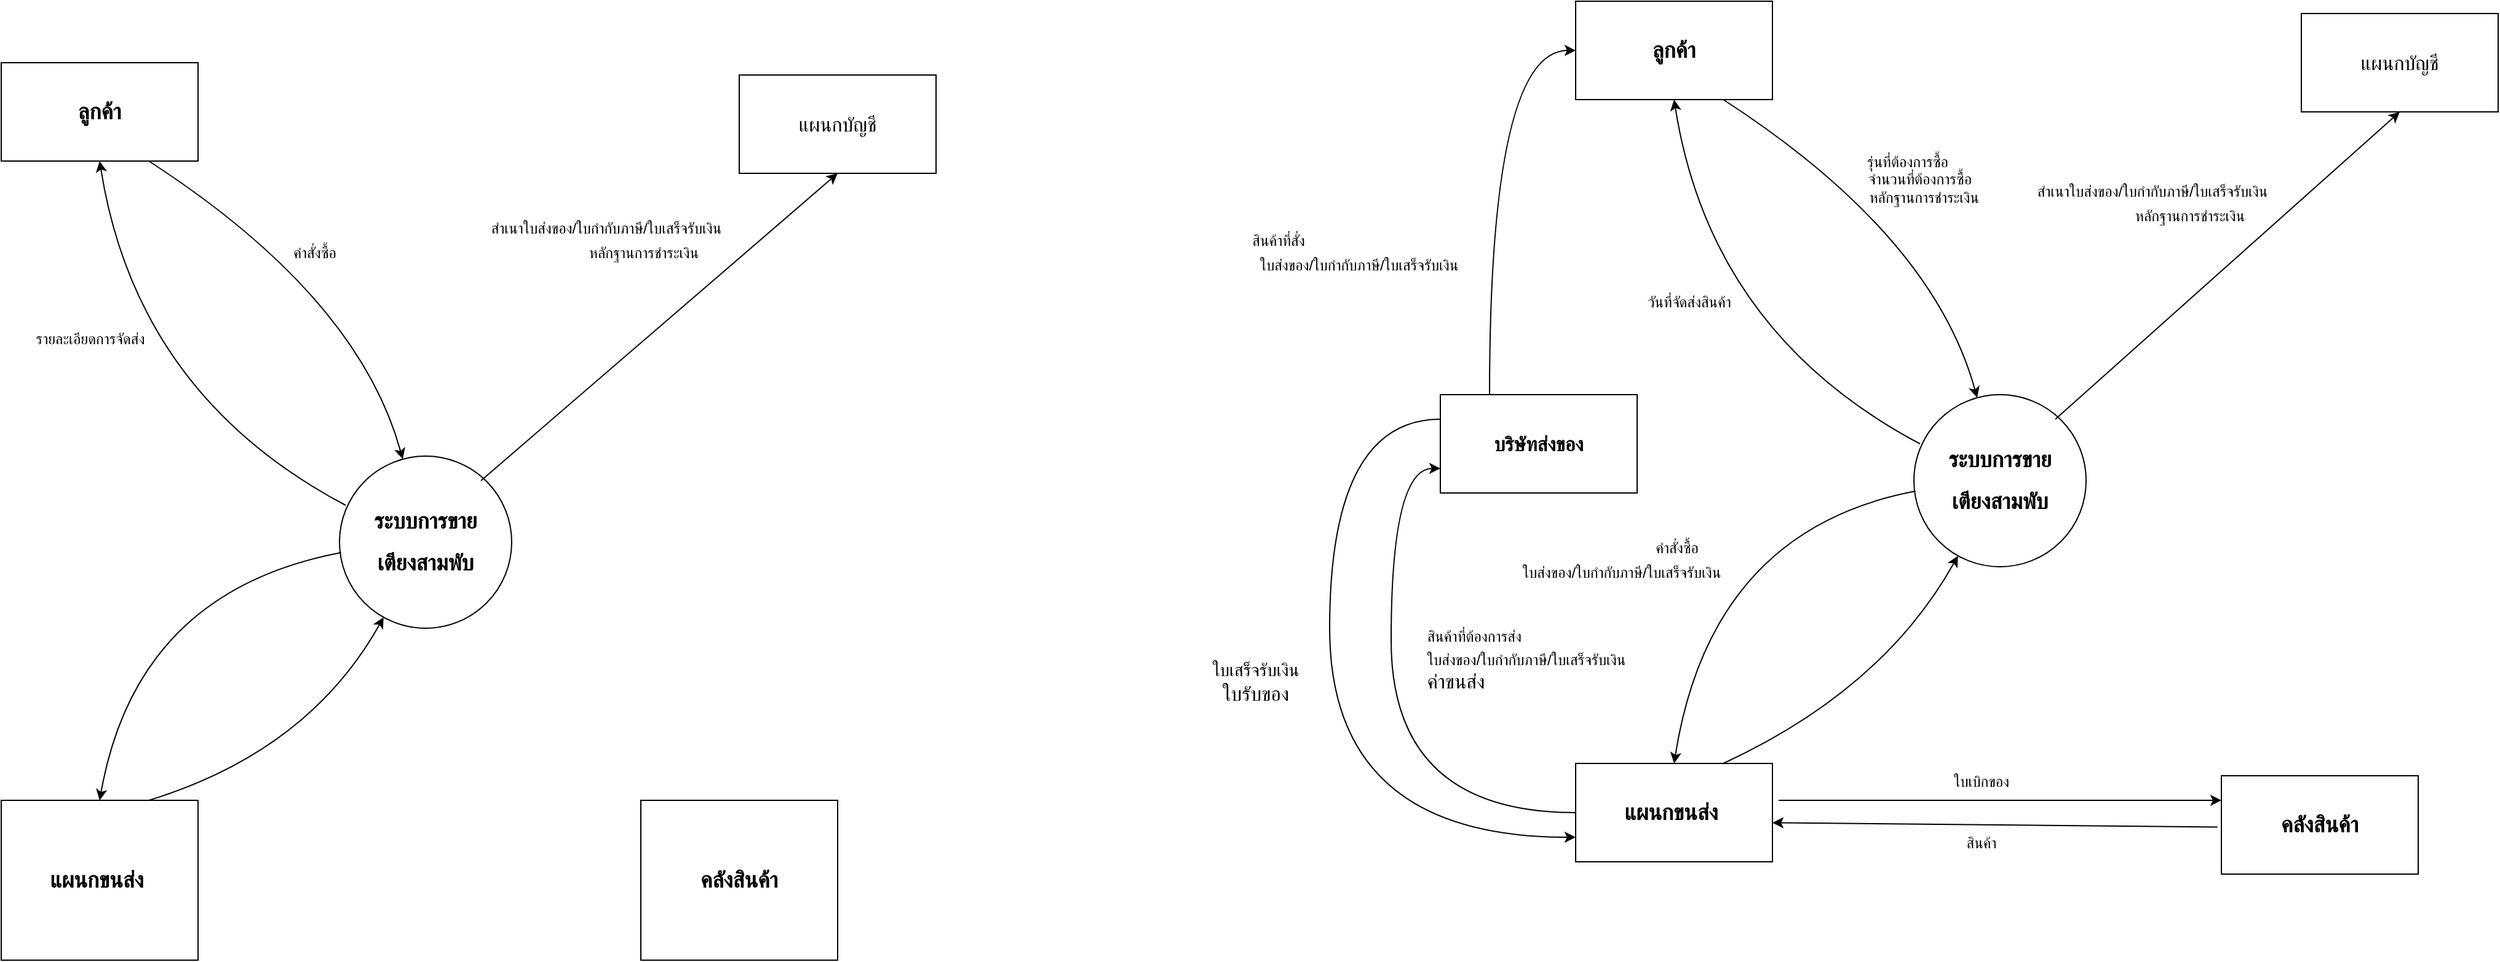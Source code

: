 <mxfile version="24.7.7">
  <diagram name="Page-1" id="sPQkEg1G-4A1hAGuIaHV">
    <mxGraphModel dx="3433" dy="979" grid="1" gridSize="10" guides="1" tooltips="1" connect="1" arrows="1" fold="1" page="1" pageScale="1" pageWidth="850" pageHeight="1100" math="0" shadow="0">
      <root>
        <mxCell id="0" />
        <mxCell id="1" parent="0" />
        <mxCell id="-Be1yYrRevXlo0RKUR_4-1" value="&lt;h1 style=&quot;font-size: 18px;&quot;&gt;&lt;font data-font-src=&quot;https://fonts.googleapis.com/css?family=Sarabun&quot; face=&quot;Sarabun&quot; style=&quot;font-size: 18px;&quot;&gt;ระบบการขาย&lt;/font&gt;&lt;/h1&gt;&lt;h1 style=&quot;font-size: 18px;&quot;&gt;&lt;span style=&quot;background-color: initial;&quot;&gt;&lt;font face=&quot;Sarabun&quot; style=&quot;font-size: 18px;&quot;&gt;เตียงสามพับ&lt;/font&gt;&lt;/span&gt;&lt;/h1&gt;" style="shape=ellipse;html=1;dashed=0;whiteSpace=wrap;aspect=fixed;perimeter=ellipsePerimeter;" vertex="1" parent="1">
          <mxGeometry x="355" y="350" width="140" height="140" as="geometry" />
        </mxCell>
        <mxCell id="-Be1yYrRevXlo0RKUR_4-3" style="rounded=0;orthogonalLoop=1;jettySize=auto;html=1;exitX=0.75;exitY=1;exitDx=0;exitDy=0;curved=1;" edge="1" parent="1" source="-Be1yYrRevXlo0RKUR_4-2" target="-Be1yYrRevXlo0RKUR_4-1">
          <mxGeometry relative="1" as="geometry">
            <Array as="points">
              <mxPoint x="370" y="220" />
            </Array>
          </mxGeometry>
        </mxCell>
        <mxCell id="-Be1yYrRevXlo0RKUR_4-2" value="&lt;font data-font-src=&quot;https://fonts.googleapis.com/css?family=Sarabun&quot; face=&quot;Sarabun&quot; style=&quot;font-size: 18px;&quot;&gt;&lt;b&gt;ลูกค้า&lt;/b&gt;&lt;/font&gt;" style="html=1;dashed=0;whiteSpace=wrap;" vertex="1" parent="1">
          <mxGeometry x="80" y="30" width="160" height="80" as="geometry" />
        </mxCell>
        <mxCell id="-Be1yYrRevXlo0RKUR_4-63" style="edgeStyle=orthogonalEdgeStyle;rounded=0;orthogonalLoop=1;jettySize=auto;html=1;exitX=0;exitY=0.25;exitDx=0;exitDy=0;entryX=0;entryY=0.75;entryDx=0;entryDy=0;curved=1;" edge="1" parent="1" source="-Be1yYrRevXlo0RKUR_4-4" target="-Be1yYrRevXlo0RKUR_4-31">
          <mxGeometry relative="1" as="geometry">
            <Array as="points">
              <mxPoint x="-120" y="370" />
              <mxPoint x="-120" y="710" />
            </Array>
          </mxGeometry>
        </mxCell>
        <mxCell id="-Be1yYrRevXlo0RKUR_4-64" style="edgeStyle=orthogonalEdgeStyle;rounded=0;orthogonalLoop=1;jettySize=auto;html=1;entryX=0;entryY=0.5;entryDx=0;entryDy=0;curved=1;" edge="1" parent="1" source="-Be1yYrRevXlo0RKUR_4-4" target="-Be1yYrRevXlo0RKUR_4-2">
          <mxGeometry relative="1" as="geometry">
            <Array as="points">
              <mxPoint x="10" y="70" />
            </Array>
          </mxGeometry>
        </mxCell>
        <mxCell id="-Be1yYrRevXlo0RKUR_4-4" value="&lt;font size=&quot;1&quot; style=&quot;&quot; data-font-src=&quot;https://fonts.googleapis.com/css?family=Sarabun&quot; face=&quot;Sarabun&quot;&gt;&lt;b style=&quot;font-size: 16px;&quot;&gt;บริษัทส่งของ&lt;/b&gt;&lt;/font&gt;" style="html=1;dashed=0;whiteSpace=wrap;" vertex="1" parent="1">
          <mxGeometry x="-30" y="350" width="160" height="80" as="geometry" />
        </mxCell>
        <mxCell id="-Be1yYrRevXlo0RKUR_4-6" value="&lt;font data-font-src=&quot;https://fonts.googleapis.com/css?family=Sarabun&quot; face=&quot;Sarabun&quot; style=&quot;font-size: 16px;&quot;&gt;แผนกบัญชี&lt;/font&gt;" style="html=1;dashed=0;whiteSpace=wrap;" vertex="1" parent="1">
          <mxGeometry x="670" y="40" width="160" height="80" as="geometry" />
        </mxCell>
        <mxCell id="-Be1yYrRevXlo0RKUR_4-7" style="rounded=0;orthogonalLoop=1;jettySize=auto;html=1;exitX=0.5;exitY=1;exitDx=0;exitDy=0;entryX=0.5;entryY=1;entryDx=0;entryDy=0;" edge="1" parent="1" target="-Be1yYrRevXlo0RKUR_4-6">
          <mxGeometry relative="1" as="geometry">
            <mxPoint x="470" y="370" as="sourcePoint" />
            <mxPoint x="640" y="506" as="targetPoint" />
          </mxGeometry>
        </mxCell>
        <mxCell id="-Be1yYrRevXlo0RKUR_4-8" style="rounded=0;orthogonalLoop=1;jettySize=auto;html=1;exitX=0.5;exitY=1;exitDx=0;exitDy=0;entryX=0.5;entryY=1;entryDx=0;entryDy=0;curved=1;" edge="1" parent="1" target="-Be1yYrRevXlo0RKUR_4-2">
          <mxGeometry relative="1" as="geometry">
            <mxPoint x="360" y="390" as="sourcePoint" />
            <mxPoint x="526" y="560" as="targetPoint" />
            <Array as="points">
              <mxPoint x="190" y="300" />
            </Array>
          </mxGeometry>
        </mxCell>
        <mxCell id="-Be1yYrRevXlo0RKUR_4-9" value="รุ่นที่ต้องการซื้อ&lt;div&gt;&amp;nbsp; &amp;nbsp; &amp;nbsp; จำนวนที่ต้องการซื้อ&lt;br&gt;&lt;/div&gt;&lt;div&gt;&amp;nbsp; &amp;nbsp; &amp;nbsp; &amp;nbsp; หลักฐานการชำระเงิน&lt;br&gt;&lt;/div&gt;" style="text;html=1;align=center;verticalAlign=middle;whiteSpace=wrap;rounded=0;" vertex="1" parent="1">
          <mxGeometry x="275" y="160" width="150" height="30" as="geometry" />
        </mxCell>
        <mxCell id="-Be1yYrRevXlo0RKUR_4-11" value="สำเนาใบส่งของ/ใบกำกับภาษี/ใบเสร็จรับเงิน" style="text;html=1;align=center;verticalAlign=middle;whiteSpace=wrap;rounded=0;" vertex="1" parent="1">
          <mxGeometry x="440" y="170" width="217.5" height="30" as="geometry" />
        </mxCell>
        <mxCell id="-Be1yYrRevXlo0RKUR_4-24" value="หลักฐานการชำระเงิน" style="text;html=1;align=center;verticalAlign=middle;whiteSpace=wrap;rounded=0;" vertex="1" parent="1">
          <mxGeometry x="520" y="190" width="118.75" height="30" as="geometry" />
        </mxCell>
        <mxCell id="-Be1yYrRevXlo0RKUR_4-25" value="&lt;div style=&quot;text-align: left;&quot;&gt;&lt;span style=&quot;background-color: initial;&quot;&gt;&lt;font face=&quot;Sarabun&quot; data-font-src=&quot;https://fonts.googleapis.com/css?family=Sarabun&quot; style=&quot;font-size: 12px;&quot;&gt;สินค้าที่ต้องการส่ง&lt;/font&gt;&lt;/span&gt;&lt;/div&gt;&lt;div style=&quot;text-align: left;&quot;&gt;&lt;font face=&quot;TXTjLdxkadejALo_SwtH&quot; data-font-src=&quot;https://fonts.googleapis.com/css?family=Sarabun&quot; size=&quot;3&quot; style=&quot;&quot;&gt;&lt;span style=&quot;font-family: Helvetica; font-size: 12px; text-align: center;&quot;&gt;ใบส่งของ/ใบกำกับภาษี/ใบเสร็จรับเงิน&lt;/span&gt;&lt;br style=&quot;&quot;&gt;&lt;/font&gt;&lt;/div&gt;&lt;div style=&quot;text-align: left;&quot;&gt;&lt;font face=&quot;TXTjLdxkadejALo_SwtH&quot; size=&quot;3&quot; style=&quot;&quot;&gt;ค่าขนส่ง&lt;/font&gt;&lt;br style=&quot;font-size: 14px;&quot;&gt;&lt;/div&gt;" style="text;html=1;align=center;verticalAlign=middle;whiteSpace=wrap;rounded=0;fontSize=14;" vertex="1" parent="1">
          <mxGeometry x="-60" y="510" width="200" height="110" as="geometry" />
        </mxCell>
        <mxCell id="-Be1yYrRevXlo0RKUR_4-29" value="&lt;font face=&quot;Sarabun&quot; style=&quot;font-size: 14px;&quot; data-font-src=&quot;https://fonts.googleapis.com/css?family=Sarabun&quot;&gt;ใบเสร็จรับเงิน&lt;/font&gt;&lt;div style=&quot;&quot;&gt;&lt;font face=&quot;Sarabun&quot; size=&quot;3&quot; style=&quot;&quot;&gt;&lt;font style=&quot;&quot; data-font-src=&quot;https://fonts.googleapis.com/css?family=https%3A%2F%2Ffonts.googleapis.com%2Fcss2%3Ffamily%3DSarabun%3Aital%2Cwght%400%2C100%3B0%2C200%3B0%2C300%3B0%2C400%3B0%2C500%3B0%2C600%3B0%2C700%3B0%2C800%3B1%2C100%3B1%2C200%3B1%2C300%3B1%2C400%3B1%2C500%3B1%2C600%3B1%2C700%3B1%2C800%26display%3Dswap&quot;&gt;ใ&lt;/font&gt;&lt;font style=&quot;&quot; data-font-src=&quot;https://fonts.googleapis.com/css?family=Sarabun&quot;&gt;บรับของ&lt;/font&gt;&lt;/font&gt;&lt;br style=&quot;font-size: 14px;&quot;&gt;&lt;/div&gt;" style="text;html=1;align=center;verticalAlign=middle;whiteSpace=wrap;rounded=0;fontFamily=Kanit;fontSource=https%3A%2F%2Ffonts.googleapis.com%2Fcss%3Ffamily%3DKanit;fontSize=14;" vertex="1" parent="1">
          <mxGeometry x="-230" y="550" width="100" height="70" as="geometry" />
        </mxCell>
        <mxCell id="-Be1yYrRevXlo0RKUR_4-62" style="edgeStyle=orthogonalEdgeStyle;rounded=0;orthogonalLoop=1;jettySize=auto;html=1;entryX=0;entryY=0.75;entryDx=0;entryDy=0;curved=1;" edge="1" parent="1" source="-Be1yYrRevXlo0RKUR_4-31" target="-Be1yYrRevXlo0RKUR_4-4">
          <mxGeometry relative="1" as="geometry">
            <Array as="points">
              <mxPoint x="-70" y="690" />
              <mxPoint x="-70" y="410" />
            </Array>
          </mxGeometry>
        </mxCell>
        <mxCell id="-Be1yYrRevXlo0RKUR_4-31" value="&lt;span style=&quot;font-size: 18px;&quot;&gt;&lt;font face=&quot;Sarabun&quot;&gt;&lt;b&gt;แผนกขนส่ง&amp;nbsp;&lt;/b&gt;&lt;/font&gt;&lt;/span&gt;" style="html=1;dashed=0;whiteSpace=wrap;" vertex="1" parent="1">
          <mxGeometry x="80" y="650" width="160" height="80" as="geometry" />
        </mxCell>
        <mxCell id="-Be1yYrRevXlo0RKUR_4-32" style="rounded=0;orthogonalLoop=1;jettySize=auto;html=1;exitX=0.009;exitY=0.561;exitDx=0;exitDy=0;entryX=0.5;entryY=0;entryDx=0;entryDy=0;exitPerimeter=0;curved=1;" edge="1" parent="1" source="-Be1yYrRevXlo0RKUR_4-1" target="-Be1yYrRevXlo0RKUR_4-31">
          <mxGeometry relative="1" as="geometry">
            <mxPoint x="355" y="429" as="sourcePoint" />
            <mxPoint x="530" y="600" as="targetPoint" />
            <Array as="points">
              <mxPoint x="190" y="460" />
            </Array>
          </mxGeometry>
        </mxCell>
        <mxCell id="-Be1yYrRevXlo0RKUR_4-34" value="คำสั่งซื้อ" style="text;html=1;align=center;verticalAlign=middle;whiteSpace=wrap;rounded=0;" vertex="1" parent="1">
          <mxGeometry x="110" y="460" width="105" height="30" as="geometry" />
        </mxCell>
        <mxCell id="-Be1yYrRevXlo0RKUR_4-35" value="ใบส่งของ/ใบกำกับภาษี/ใบเสร็จรับเงิน" style="text;html=1;align=center;verticalAlign=middle;whiteSpace=wrap;rounded=0;" vertex="1" parent="1">
          <mxGeometry x="20" y="480" width="195" height="30" as="geometry" />
        </mxCell>
        <mxCell id="-Be1yYrRevXlo0RKUR_4-37" value="&lt;span style=&quot;font-size: 18px;&quot;&gt;&lt;b&gt;คลังสินค้า&lt;/b&gt;&lt;/span&gt;" style="html=1;dashed=0;whiteSpace=wrap;" vertex="1" parent="1">
          <mxGeometry x="605" y="660" width="160" height="80" as="geometry" />
        </mxCell>
        <mxCell id="-Be1yYrRevXlo0RKUR_4-41" value="ใบเบิกของ" style="text;html=1;align=center;verticalAlign=middle;whiteSpace=wrap;rounded=0;" vertex="1" parent="1">
          <mxGeometry x="360" y="650" width="100" height="30" as="geometry" />
        </mxCell>
        <mxCell id="-Be1yYrRevXlo0RKUR_4-44" value="สินค้า" style="text;html=1;align=center;verticalAlign=middle;whiteSpace=wrap;rounded=0;" vertex="1" parent="1">
          <mxGeometry x="360" y="700" width="100" height="30" as="geometry" />
        </mxCell>
        <mxCell id="-Be1yYrRevXlo0RKUR_4-47" value="วันที่จัดส่งสินค้า" style="text;html=1;align=center;verticalAlign=middle;whiteSpace=wrap;rounded=0;" vertex="1" parent="1">
          <mxGeometry x="120" y="260" width="105" height="30" as="geometry" />
        </mxCell>
        <mxCell id="-Be1yYrRevXlo0RKUR_4-48" value="สินค้าที่สั่ง" style="text;html=1;align=center;verticalAlign=middle;whiteSpace=wrap;rounded=0;" vertex="1" parent="1">
          <mxGeometry x="-214" y="210" width="105" height="30" as="geometry" />
        </mxCell>
        <mxCell id="-Be1yYrRevXlo0RKUR_4-50" value="ใบส่งของ/ใบกำกับภาษี/ใบเสร็จรับเงิน" style="text;html=1;align=center;verticalAlign=middle;whiteSpace=wrap;rounded=0;" vertex="1" parent="1">
          <mxGeometry x="-200" y="230" width="207.5" height="30" as="geometry" />
        </mxCell>
        <mxCell id="-Be1yYrRevXlo0RKUR_4-52" style="rounded=0;orthogonalLoop=1;jettySize=auto;html=1;exitX=0.75;exitY=0;exitDx=0;exitDy=0;curved=1;" edge="1" parent="1" source="-Be1yYrRevXlo0RKUR_4-31" target="-Be1yYrRevXlo0RKUR_4-1">
          <mxGeometry relative="1" as="geometry">
            <mxPoint x="243" y="560" as="sourcePoint" />
            <mxPoint x="60" y="374" as="targetPoint" />
            <Array as="points">
              <mxPoint x="330" y="590" />
            </Array>
          </mxGeometry>
        </mxCell>
        <mxCell id="-Be1yYrRevXlo0RKUR_4-54" style="rounded=0;orthogonalLoop=1;jettySize=auto;html=1;exitX=0.5;exitY=1;exitDx=0;exitDy=0;" edge="1" parent="1">
          <mxGeometry relative="1" as="geometry">
            <mxPoint x="245" y="680" as="sourcePoint" />
            <mxPoint x="605" y="680" as="targetPoint" />
          </mxGeometry>
        </mxCell>
        <mxCell id="-Be1yYrRevXlo0RKUR_4-55" style="rounded=0;orthogonalLoop=1;jettySize=auto;html=1;exitX=0;exitY=0.75;exitDx=0;exitDy=0;entryX=0.988;entryY=0.705;entryDx=0;entryDy=0;entryPerimeter=0;" edge="1" parent="1">
          <mxGeometry relative="1" as="geometry">
            <mxPoint x="601.92" y="701.8" as="sourcePoint" />
            <mxPoint x="240.0" y="698.2" as="targetPoint" />
          </mxGeometry>
        </mxCell>
        <mxCell id="-Be1yYrRevXlo0RKUR_4-69" value="&lt;h1 style=&quot;font-size: 18px;&quot;&gt;&lt;font data-font-src=&quot;https://fonts.googleapis.com/css?family=Sarabun&quot; face=&quot;Sarabun&quot; style=&quot;font-size: 18px;&quot;&gt;ระบบการขาย&lt;/font&gt;&lt;/h1&gt;&lt;h1 style=&quot;font-size: 18px;&quot;&gt;&lt;span style=&quot;background-color: initial;&quot;&gt;&lt;font face=&quot;Sarabun&quot; style=&quot;font-size: 18px;&quot;&gt;เตียงสามพับ&lt;/font&gt;&lt;/span&gt;&lt;/h1&gt;" style="shape=ellipse;html=1;dashed=0;whiteSpace=wrap;aspect=fixed;perimeter=ellipsePerimeter;" vertex="1" parent="1">
          <mxGeometry x="-925" y="400" width="140" height="140" as="geometry" />
        </mxCell>
        <mxCell id="-Be1yYrRevXlo0RKUR_4-70" style="rounded=0;orthogonalLoop=1;jettySize=auto;html=1;exitX=0.75;exitY=1;exitDx=0;exitDy=0;curved=1;" edge="1" parent="1" source="-Be1yYrRevXlo0RKUR_4-71" target="-Be1yYrRevXlo0RKUR_4-69">
          <mxGeometry relative="1" as="geometry">
            <Array as="points">
              <mxPoint x="-910" y="270" />
            </Array>
          </mxGeometry>
        </mxCell>
        <mxCell id="-Be1yYrRevXlo0RKUR_4-71" value="&lt;font data-font-src=&quot;https://fonts.googleapis.com/css?family=Sarabun&quot; face=&quot;Sarabun&quot; style=&quot;font-size: 18px;&quot;&gt;&lt;b&gt;ลูกค้า&lt;/b&gt;&lt;/font&gt;" style="html=1;dashed=0;whiteSpace=wrap;" vertex="1" parent="1">
          <mxGeometry x="-1200" y="80" width="160" height="80" as="geometry" />
        </mxCell>
        <mxCell id="-Be1yYrRevXlo0RKUR_4-75" value="&lt;font data-font-src=&quot;https://fonts.googleapis.com/css?family=Sarabun&quot; face=&quot;Sarabun&quot; style=&quot;font-size: 16px;&quot;&gt;แผนกบัญชี&lt;/font&gt;" style="html=1;dashed=0;whiteSpace=wrap;" vertex="1" parent="1">
          <mxGeometry x="-600" y="90" width="160" height="80" as="geometry" />
        </mxCell>
        <mxCell id="-Be1yYrRevXlo0RKUR_4-76" style="rounded=0;orthogonalLoop=1;jettySize=auto;html=1;exitX=0.5;exitY=1;exitDx=0;exitDy=0;entryX=0.5;entryY=1;entryDx=0;entryDy=0;" edge="1" parent="1" target="-Be1yYrRevXlo0RKUR_4-75">
          <mxGeometry relative="1" as="geometry">
            <mxPoint x="-810" y="420" as="sourcePoint" />
            <mxPoint x="-640" y="556" as="targetPoint" />
          </mxGeometry>
        </mxCell>
        <mxCell id="-Be1yYrRevXlo0RKUR_4-77" style="rounded=0;orthogonalLoop=1;jettySize=auto;html=1;exitX=0.5;exitY=1;exitDx=0;exitDy=0;entryX=0.5;entryY=1;entryDx=0;entryDy=0;curved=1;" edge="1" parent="1" target="-Be1yYrRevXlo0RKUR_4-71">
          <mxGeometry relative="1" as="geometry">
            <mxPoint x="-920" y="440" as="sourcePoint" />
            <mxPoint x="-754" y="610" as="targetPoint" />
            <Array as="points">
              <mxPoint x="-1090" y="350" />
            </Array>
          </mxGeometry>
        </mxCell>
        <mxCell id="-Be1yYrRevXlo0RKUR_4-78" value="คำสั่งซื้อ" style="text;html=1;align=center;verticalAlign=middle;whiteSpace=wrap;rounded=0;" vertex="1" parent="1">
          <mxGeometry x="-1020" y="220" width="150" height="30" as="geometry" />
        </mxCell>
        <mxCell id="-Be1yYrRevXlo0RKUR_4-79" value="สำเนาใบส่งของ/ใบกำกับภาษี/ใบเสร็จรับเงิน" style="text;html=1;align=center;verticalAlign=middle;whiteSpace=wrap;rounded=0;" vertex="1" parent="1">
          <mxGeometry x="-817.5" y="200" width="217.5" height="30" as="geometry" />
        </mxCell>
        <mxCell id="-Be1yYrRevXlo0RKUR_4-80" value="หลักฐานการชำระเงิน" style="text;html=1;align=center;verticalAlign=middle;whiteSpace=wrap;rounded=0;" vertex="1" parent="1">
          <mxGeometry x="-737.5" y="220" width="118.75" height="30" as="geometry" />
        </mxCell>
        <mxCell id="-Be1yYrRevXlo0RKUR_4-84" value="&lt;span style=&quot;font-size: 18px;&quot;&gt;&lt;font face=&quot;Sarabun&quot;&gt;&lt;b&gt;แผนกขนส่ง&amp;nbsp;&lt;/b&gt;&lt;/font&gt;&lt;/span&gt;" style="html=1;dashed=0;whiteSpace=wrap;" vertex="1" parent="1">
          <mxGeometry x="-1200" y="680" width="160" height="130" as="geometry" />
        </mxCell>
        <mxCell id="-Be1yYrRevXlo0RKUR_4-85" style="rounded=0;orthogonalLoop=1;jettySize=auto;html=1;exitX=0.009;exitY=0.561;exitDx=0;exitDy=0;entryX=0.5;entryY=0;entryDx=0;entryDy=0;exitPerimeter=0;curved=1;" edge="1" parent="1" source="-Be1yYrRevXlo0RKUR_4-69" target="-Be1yYrRevXlo0RKUR_4-84">
          <mxGeometry relative="1" as="geometry">
            <mxPoint x="-925" y="479" as="sourcePoint" />
            <mxPoint x="-750" y="650" as="targetPoint" />
            <Array as="points">
              <mxPoint x="-1090" y="510" />
            </Array>
          </mxGeometry>
        </mxCell>
        <mxCell id="-Be1yYrRevXlo0RKUR_4-91" value="รายละเอียดการจัดส่ง" style="text;html=1;align=center;verticalAlign=middle;whiteSpace=wrap;rounded=0;" vertex="1" parent="1">
          <mxGeometry x="-1180" y="290" width="105" height="30" as="geometry" />
        </mxCell>
        <mxCell id="-Be1yYrRevXlo0RKUR_4-94" style="rounded=0;orthogonalLoop=1;jettySize=auto;html=1;exitX=0.75;exitY=0;exitDx=0;exitDy=0;curved=1;" edge="1" parent="1" source="-Be1yYrRevXlo0RKUR_4-84" target="-Be1yYrRevXlo0RKUR_4-69">
          <mxGeometry relative="1" as="geometry">
            <mxPoint x="-1037" y="610" as="sourcePoint" />
            <mxPoint x="-1220" y="424" as="targetPoint" />
            <Array as="points">
              <mxPoint x="-950" y="640" />
            </Array>
          </mxGeometry>
        </mxCell>
        <mxCell id="-Be1yYrRevXlo0RKUR_4-97" value="&lt;span style=&quot;font-size: 18px;&quot;&gt;&lt;b&gt;คลังสินค้า&lt;/b&gt;&lt;/span&gt;" style="html=1;dashed=0;whiteSpace=wrap;" vertex="1" parent="1">
          <mxGeometry x="-680" y="680" width="160" height="130" as="geometry" />
        </mxCell>
      </root>
    </mxGraphModel>
  </diagram>
</mxfile>
